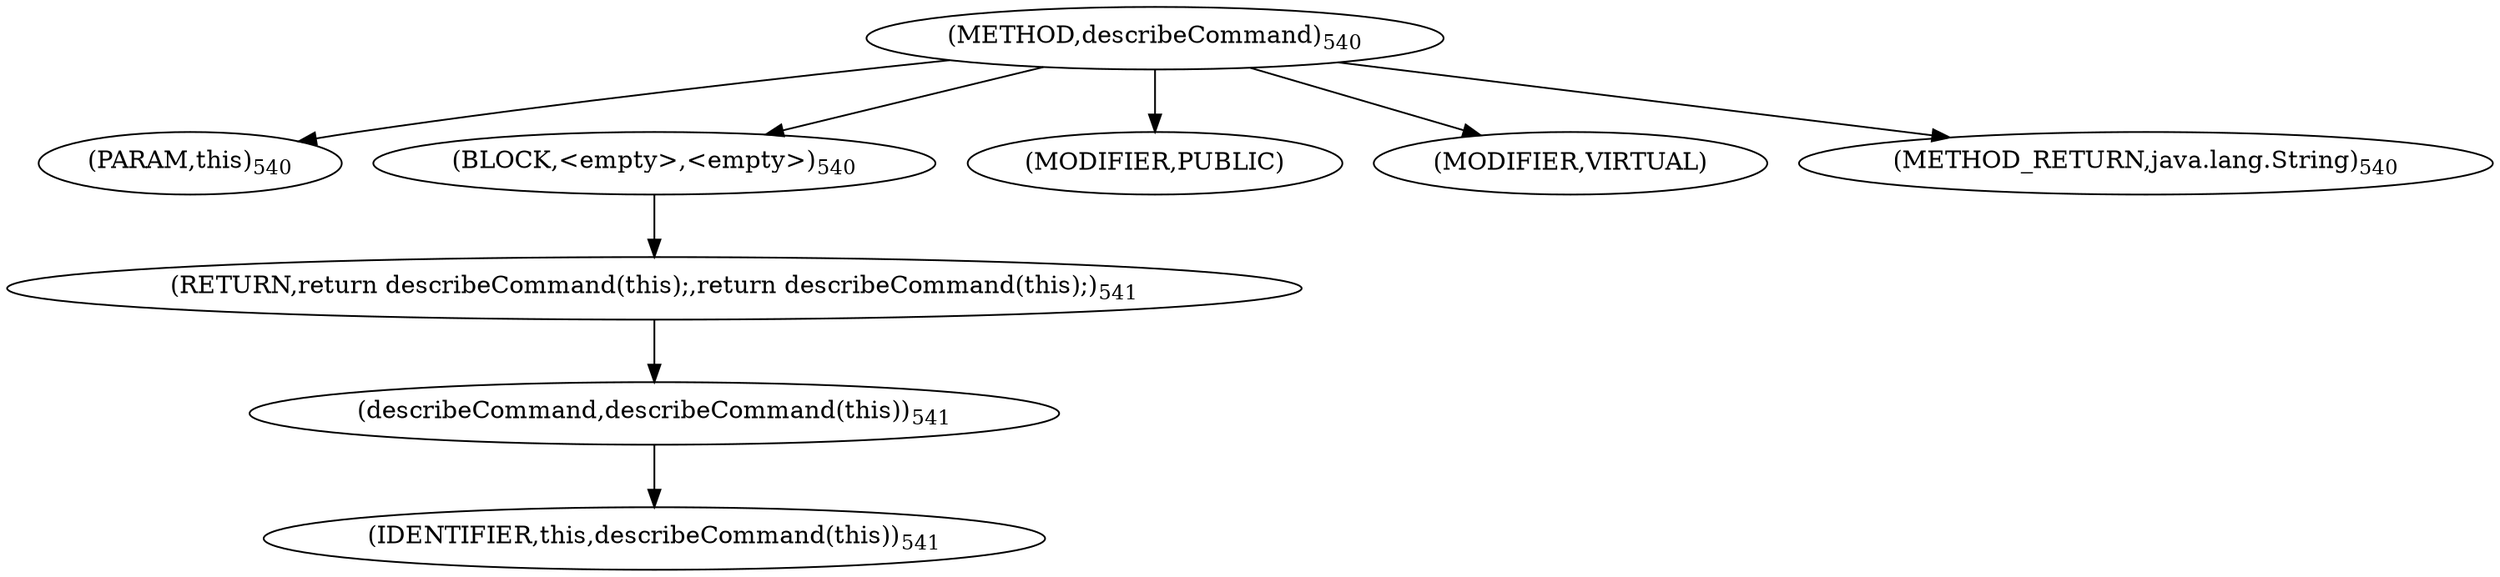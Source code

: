 digraph "describeCommand" {  
"1023" [label = <(METHOD,describeCommand)<SUB>540</SUB>> ]
"68" [label = <(PARAM,this)<SUB>540</SUB>> ]
"1024" [label = <(BLOCK,&lt;empty&gt;,&lt;empty&gt;)<SUB>540</SUB>> ]
"1025" [label = <(RETURN,return describeCommand(this);,return describeCommand(this);)<SUB>541</SUB>> ]
"1026" [label = <(describeCommand,describeCommand(this))<SUB>541</SUB>> ]
"67" [label = <(IDENTIFIER,this,describeCommand(this))<SUB>541</SUB>> ]
"1027" [label = <(MODIFIER,PUBLIC)> ]
"1028" [label = <(MODIFIER,VIRTUAL)> ]
"1029" [label = <(METHOD_RETURN,java.lang.String)<SUB>540</SUB>> ]
  "1023" -> "68" 
  "1023" -> "1024" 
  "1023" -> "1027" 
  "1023" -> "1028" 
  "1023" -> "1029" 
  "1024" -> "1025" 
  "1025" -> "1026" 
  "1026" -> "67" 
}
